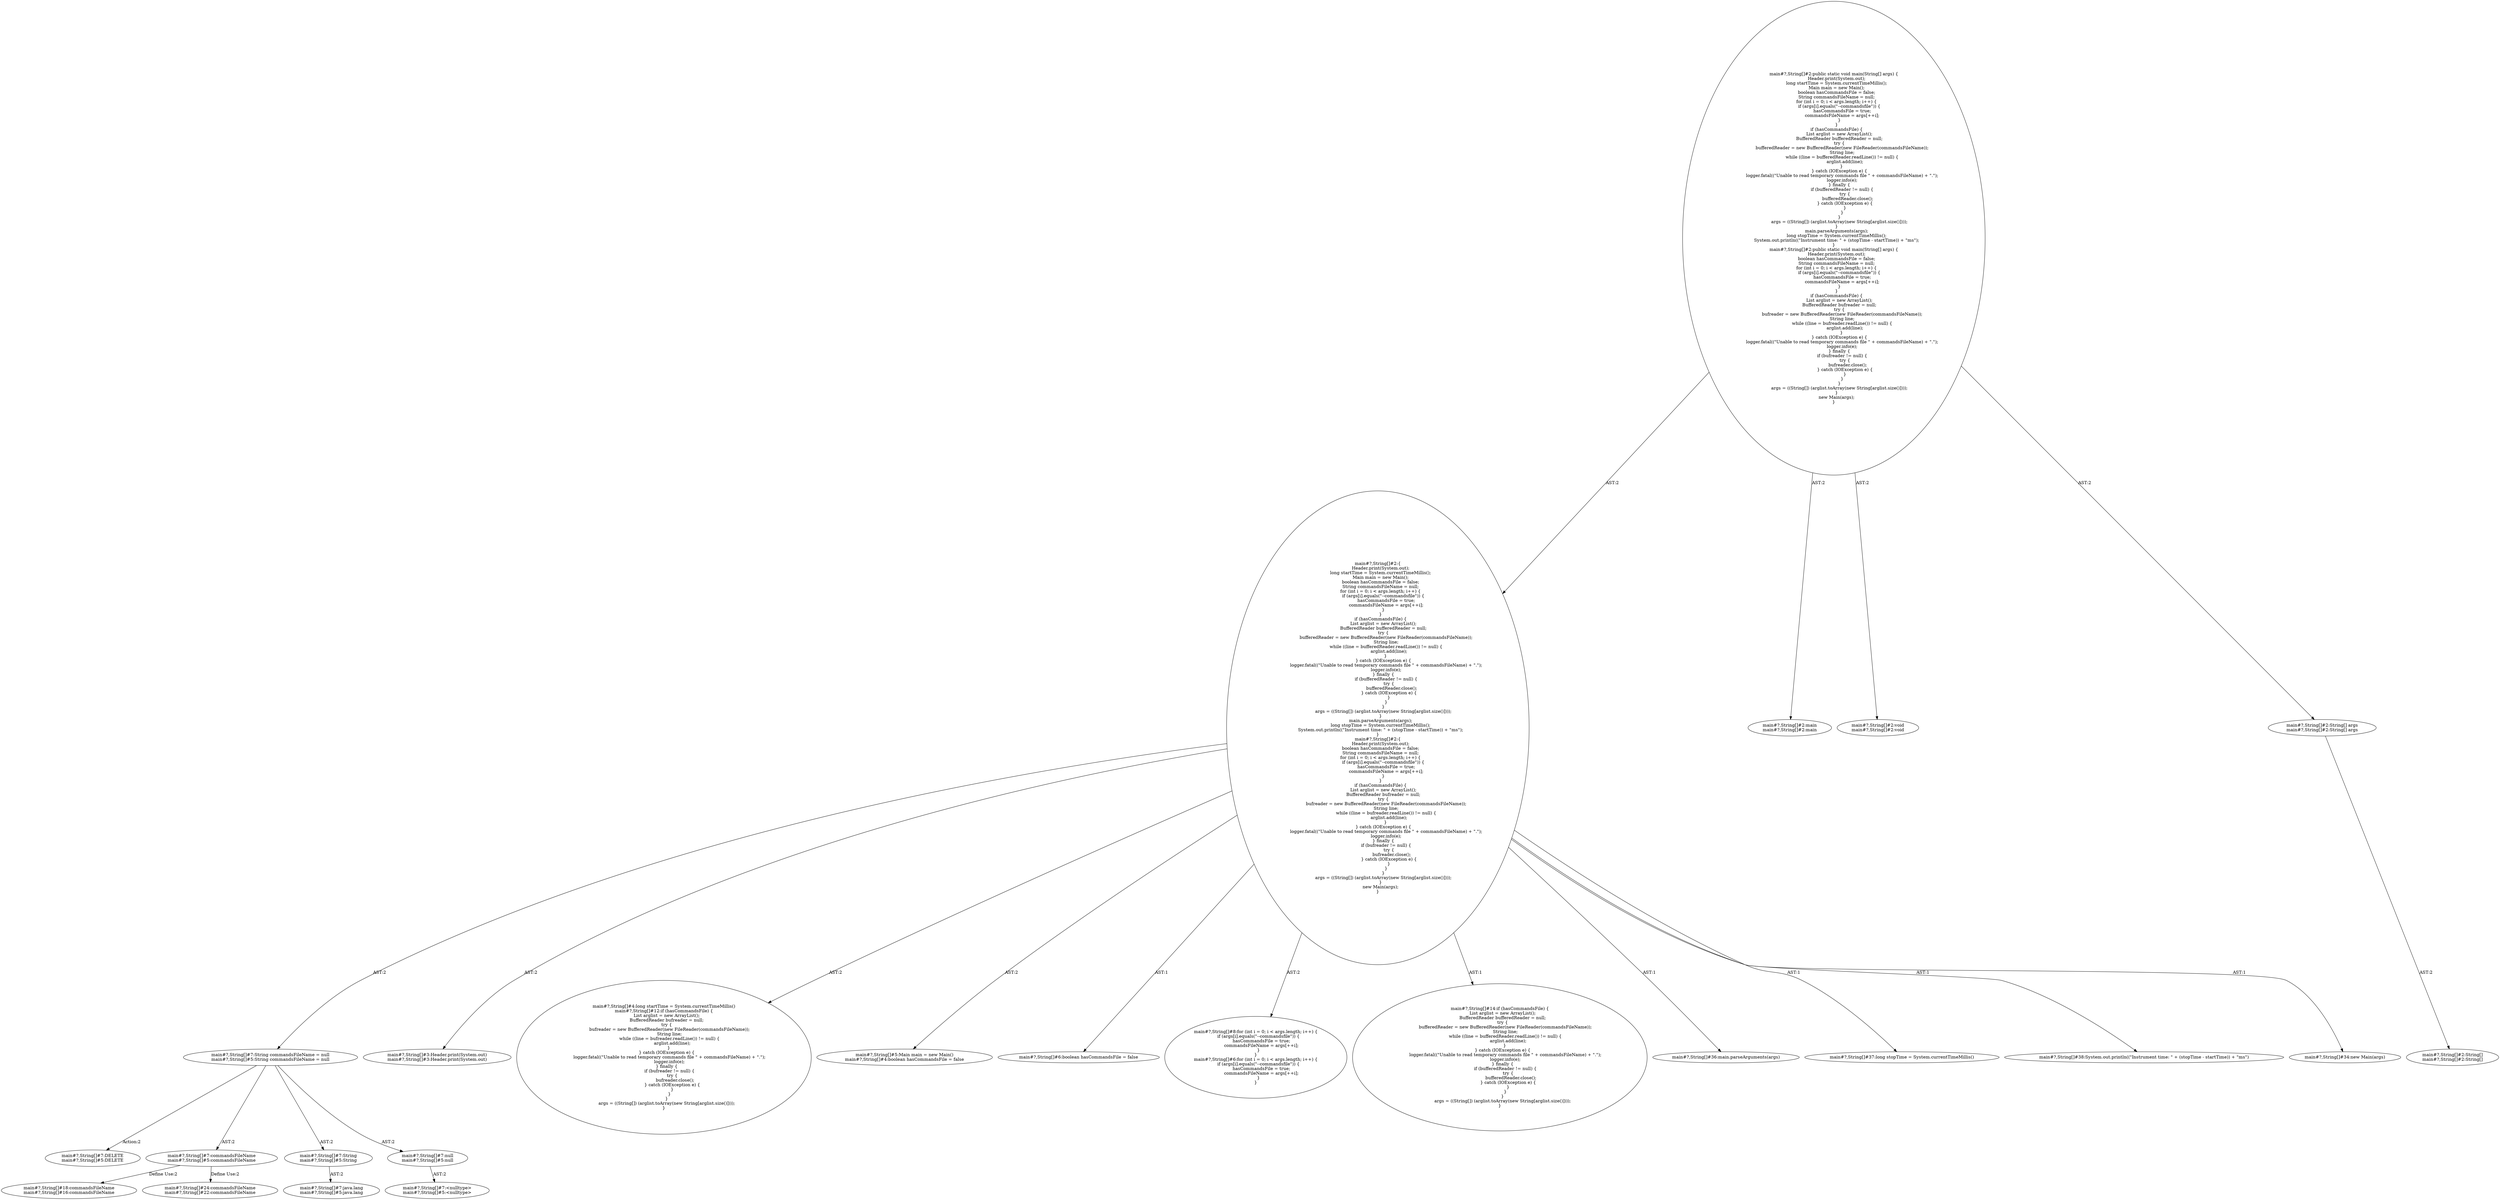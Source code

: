 digraph "Pattern" {
0 [label="main#?,String[]#7:DELETE
main#?,String[]#5:DELETE" shape=ellipse]
1 [label="main#?,String[]#7:String commandsFileName = null
main#?,String[]#5:String commandsFileName = null" shape=ellipse]
2 [label="main#?,String[]#2:\{
    Header.print(System.out);
    long startTime = System.currentTimeMillis();
    Main main = new Main();
    boolean hasCommandsFile = false;
    String commandsFileName = null;
    for (int i = 0; i < args.length; i++) \{
        if (args[i].equals(\"--commandsfile\")) \{
            hasCommandsFile = true;
            commandsFileName = args[++i];
        \}
    \}
    if (hasCommandsFile) \{
        List arglist = new ArrayList();
        BufferedReader bufferedReader = null;
        try \{
            bufferedReader = new BufferedReader(new FileReader(commandsFileName));
            String line;
            while ((line = bufferedReader.readLine()) != null) \{
                arglist.add(line);
            \} 
        \} catch (IOException e) \{
            logger.fatal((\"Unable to read temporary commands file \" + commandsFileName) + \".\");
            logger.info(e);
        \} finally \{
            if (bufferedReader != null) \{
                try \{
                    bufferedReader.close();
                \} catch (IOException e) \{
                \}
            \}
        \}
        args = ((String[]) (arglist.toArray(new String[arglist.size()])));
    \}
    main.parseArguments(args);
    long stopTime = System.currentTimeMillis();
    System.out.println((\"Instrument time: \" + (stopTime - startTime)) + \"ms\");
\}
main#?,String[]#2:\{
    Header.print(System.out);
    boolean hasCommandsFile = false;
    String commandsFileName = null;
    for (int i = 0; i < args.length; i++) \{
        if (args[i].equals(\"--commandsfile\")) \{
            hasCommandsFile = true;
            commandsFileName = args[++i];
        \}
    \}
    if (hasCommandsFile) \{
        List arglist = new ArrayList();
        BufferedReader bufreader = null;
        try \{
            bufreader = new BufferedReader(new FileReader(commandsFileName));
            String line;
            while ((line = bufreader.readLine()) != null) \{
                arglist.add(line);
            \} 
        \} catch (IOException e) \{
            logger.fatal((\"Unable to read temporary commands file \" + commandsFileName) + \".\");
            logger.info(e);
        \} finally \{
            if (bufreader != null) \{
                try \{
                    bufreader.close();
                \} catch (IOException e) \{
                \}
            \}
        \}
        args = ((String[]) (arglist.toArray(new String[arglist.size()])));
    \}
    new Main(args);
\}" shape=ellipse]
3 [label="main#?,String[]#2:public static void main(String[] args) \{
    Header.print(System.out);
    long startTime = System.currentTimeMillis();
    Main main = new Main();
    boolean hasCommandsFile = false;
    String commandsFileName = null;
    for (int i = 0; i < args.length; i++) \{
        if (args[i].equals(\"--commandsfile\")) \{
            hasCommandsFile = true;
            commandsFileName = args[++i];
        \}
    \}
    if (hasCommandsFile) \{
        List arglist = new ArrayList();
        BufferedReader bufferedReader = null;
        try \{
            bufferedReader = new BufferedReader(new FileReader(commandsFileName));
            String line;
            while ((line = bufferedReader.readLine()) != null) \{
                arglist.add(line);
            \} 
        \} catch (IOException e) \{
            logger.fatal((\"Unable to read temporary commands file \" + commandsFileName) + \".\");
            logger.info(e);
        \} finally \{
            if (bufferedReader != null) \{
                try \{
                    bufferedReader.close();
                \} catch (IOException e) \{
                \}
            \}
        \}
        args = ((String[]) (arglist.toArray(new String[arglist.size()])));
    \}
    main.parseArguments(args);
    long stopTime = System.currentTimeMillis();
    System.out.println((\"Instrument time: \" + (stopTime - startTime)) + \"ms\");
\}
main#?,String[]#2:public static void main(String[] args) \{
    Header.print(System.out);
    boolean hasCommandsFile = false;
    String commandsFileName = null;
    for (int i = 0; i < args.length; i++) \{
        if (args[i].equals(\"--commandsfile\")) \{
            hasCommandsFile = true;
            commandsFileName = args[++i];
        \}
    \}
    if (hasCommandsFile) \{
        List arglist = new ArrayList();
        BufferedReader bufreader = null;
        try \{
            bufreader = new BufferedReader(new FileReader(commandsFileName));
            String line;
            while ((line = bufreader.readLine()) != null) \{
                arglist.add(line);
            \} 
        \} catch (IOException e) \{
            logger.fatal((\"Unable to read temporary commands file \" + commandsFileName) + \".\");
            logger.info(e);
        \} finally \{
            if (bufreader != null) \{
                try \{
                    bufreader.close();
                \} catch (IOException e) \{
                \}
            \}
        \}
        args = ((String[]) (arglist.toArray(new String[arglist.size()])));
    \}
    new Main(args);
\}" shape=ellipse]
4 [label="main#?,String[]#2:main
main#?,String[]#2:main" shape=ellipse]
5 [label="main#?,String[]#2:void
main#?,String[]#2:void" shape=ellipse]
6 [label="main#?,String[]#2:String[] args
main#?,String[]#2:String[] args" shape=ellipse]
7 [label="main#?,String[]#2:String[]
main#?,String[]#2:String[]" shape=ellipse]
8 [label="main#?,String[]#3:Header.print(System.out)
main#?,String[]#3:Header.print(System.out)" shape=ellipse]
9 [label="main#?,String[]#4:long startTime = System.currentTimeMillis()
main#?,String[]#12:if (hasCommandsFile) \{
    List arglist = new ArrayList();
    BufferedReader bufreader = null;
    try \{
        bufreader = new BufferedReader(new FileReader(commandsFileName));
        String line;
        while ((line = bufreader.readLine()) != null) \{
            arglist.add(line);
        \} 
    \} catch (IOException e) \{
        logger.fatal((\"Unable to read temporary commands file \" + commandsFileName) + \".\");
        logger.info(e);
    \} finally \{
        if (bufreader != null) \{
            try \{
                bufreader.close();
            \} catch (IOException e) \{
            \}
        \}
    \}
    args = ((String[]) (arglist.toArray(new String[arglist.size()])));
\}" shape=ellipse]
10 [label="main#?,String[]#5:Main main = new Main()
main#?,String[]#4:boolean hasCommandsFile = false" shape=ellipse]
11 [label="main#?,String[]#6:boolean hasCommandsFile = false" shape=ellipse]
12 [label="main#?,String[]#8:for (int i = 0; i < args.length; i++) \{
    if (args[i].equals(\"--commandsfile\")) \{
        hasCommandsFile = true;
        commandsFileName = args[++i];
    \}
\}
main#?,String[]#6:for (int i = 0; i < args.length; i++) \{
    if (args[i].equals(\"--commandsfile\")) \{
        hasCommandsFile = true;
        commandsFileName = args[++i];
    \}
\}" shape=ellipse]
13 [label="main#?,String[]#14:if (hasCommandsFile) \{
    List arglist = new ArrayList();
    BufferedReader bufferedReader = null;
    try \{
        bufferedReader = new BufferedReader(new FileReader(commandsFileName));
        String line;
        while ((line = bufferedReader.readLine()) != null) \{
            arglist.add(line);
        \} 
    \} catch (IOException e) \{
        logger.fatal((\"Unable to read temporary commands file \" + commandsFileName) + \".\");
        logger.info(e);
    \} finally \{
        if (bufferedReader != null) \{
            try \{
                bufferedReader.close();
            \} catch (IOException e) \{
            \}
        \}
    \}
    args = ((String[]) (arglist.toArray(new String[arglist.size()])));
\}" shape=ellipse]
14 [label="main#?,String[]#36:main.parseArguments(args)" shape=ellipse]
15 [label="main#?,String[]#37:long stopTime = System.currentTimeMillis()" shape=ellipse]
16 [label="main#?,String[]#38:System.out.println((\"Instrument time: \" + (stopTime - startTime)) + \"ms\")" shape=ellipse]
17 [label="main#?,String[]#7:commandsFileName
main#?,String[]#5:commandsFileName" shape=ellipse]
18 [label="main#?,String[]#18:commandsFileName
main#?,String[]#16:commandsFileName" shape=ellipse]
19 [label="main#?,String[]#24:commandsFileName
main#?,String[]#22:commandsFileName" shape=ellipse]
20 [label="main#?,String[]#7:String
main#?,String[]#5:String" shape=ellipse]
21 [label="main#?,String[]#7:java.lang
main#?,String[]#5:java.lang" shape=ellipse]
22 [label="main#?,String[]#7:null
main#?,String[]#5:null" shape=ellipse]
23 [label="main#?,String[]#7:<nulltype>
main#?,String[]#5:<nulltype>" shape=ellipse]
24 [label="main#?,String[]#34:new Main(args)" shape=ellipse]
1 -> 0 [label="Action:2"];
1 -> 17 [label="AST:2"];
1 -> 20 [label="AST:2"];
1 -> 22 [label="AST:2"];
2 -> 1 [label="AST:2"];
2 -> 8 [label="AST:2"];
2 -> 9 [label="AST:2"];
2 -> 10 [label="AST:2"];
2 -> 11 [label="AST:1"];
2 -> 12 [label="AST:2"];
2 -> 13 [label="AST:1"];
2 -> 14 [label="AST:1"];
2 -> 15 [label="AST:1"];
2 -> 16 [label="AST:1"];
2 -> 24 [label="AST:1"];
3 -> 2 [label="AST:2"];
3 -> 4 [label="AST:2"];
3 -> 5 [label="AST:2"];
3 -> 6 [label="AST:2"];
6 -> 7 [label="AST:2"];
17 -> 18 [label="Define Use:2"];
17 -> 19 [label="Define Use:2"];
20 -> 21 [label="AST:2"];
22 -> 23 [label="AST:2"];
}